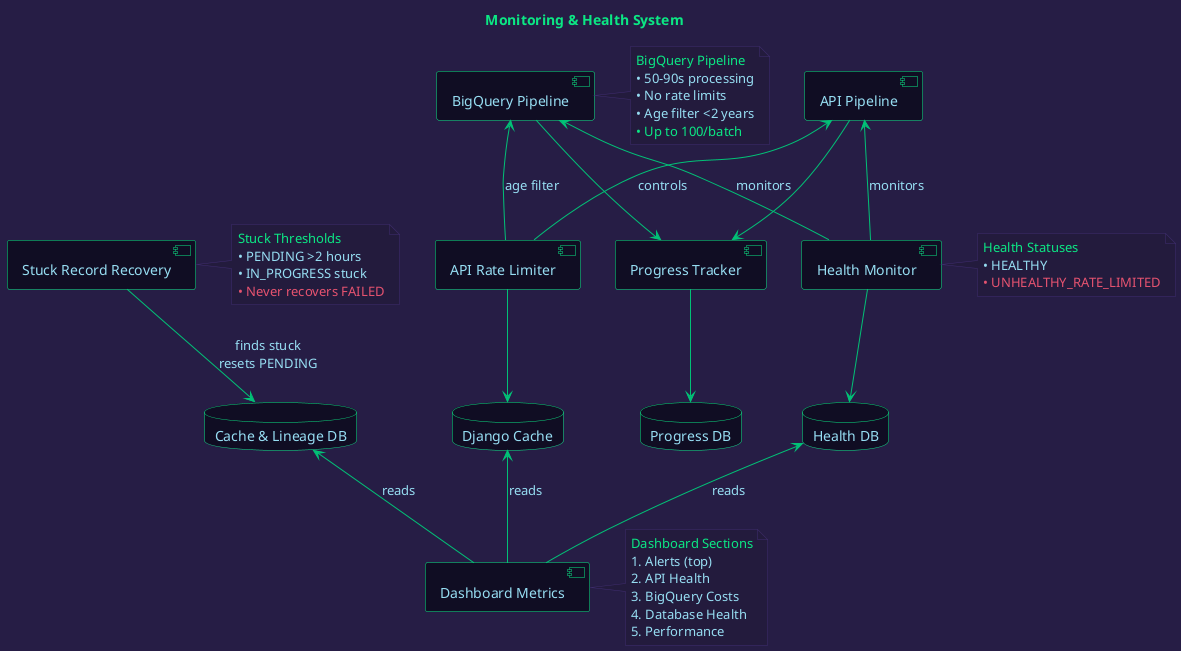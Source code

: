 @startuml 05_monitoring_system

skinparam backgroundColor #261D45
skinparam defaultFontColor #96DDF2

top to bottom direction

skinparam component {
  BackgroundColor #100D23
  BorderColor #0BE784
  FontColor #96DDF2
  ArrowColor #01C176
}

skinparam database {
  BackgroundColor #100D23
  BorderColor #0BE784
  FontColor #96DDF2
}

skinparam note {
  BackgroundColor #231B3D
  BorderColor #3f2c70
  FontColor #96DDF2
}

title <color:#0BE784>Monitoring & Health System

component "BigQuery Pipeline" as BQPipeline
component "API Pipeline" as APIPipeline
component "Progress Tracker" as ProgressTracker
database "Progress DB" as ProgressDB

component "Health Monitor" as HealthMonitor
database "Health DB" as HealthDB

component "Stuck Record Recovery" as Recovery
database "Cache & Lineage DB" as DataDB

component "API Rate Limiter" as RateLimiter
database "Django Cache" as CacheDB

component "Dashboard Metrics" as Dashboard

BQPipeline -down-> ProgressTracker
APIPipeline -down-> ProgressTracker
ProgressTracker -down-> ProgressDB

HealthMonitor -down-> HealthDB
HealthMonitor -up-> BQPipeline : "monitors"
HealthMonitor -up-> APIPipeline : "monitors"

Recovery -down-> DataDB : "finds stuck\nresets PENDING"

RateLimiter -down-> CacheDB
RateLimiter -up-> APIPipeline : "controls"
RateLimiter -up-> BQPipeline : "age filter"

Dashboard -up-> HealthDB : "reads"
Dashboard -up-> CacheDB : "reads"
Dashboard -up-> DataDB : "reads"

note right of BQPipeline
  <color:#0BE784>BigQuery Pipeline
  <color:#96DDF2>• 50-90s processing
  <color:#96DDF2>• No rate limits
  <color:#96DDF2>• Age filter <2 years
  <color:#0BE784>• Up to 100/batch
end note

note right of HealthMonitor
  <color:#0BE784>Health Statuses
  <color:#96DDF2>• HEALTHY
  <color:#E5526F>• UNHEALTHY_RATE_LIMITED
end note

note right of Recovery
  <color:#0BE784>Stuck Thresholds
  <color:#96DDF2>• PENDING >2 hours
  <color:#96DDF2>• IN_PROGRESS stuck
  <color:#E5526F>• Never recovers FAILED
end note

note right of Dashboard
  <color:#0BE784>Dashboard Sections
  <color:#96DDF2>1. Alerts (top)
  <color:#96DDF2>2. API Health
  <color:#96DDF2>3. BigQuery Costs
  <color:#96DDF2>4. Database Health
  <color:#96DDF2>5. Performance
end note

@enduml

